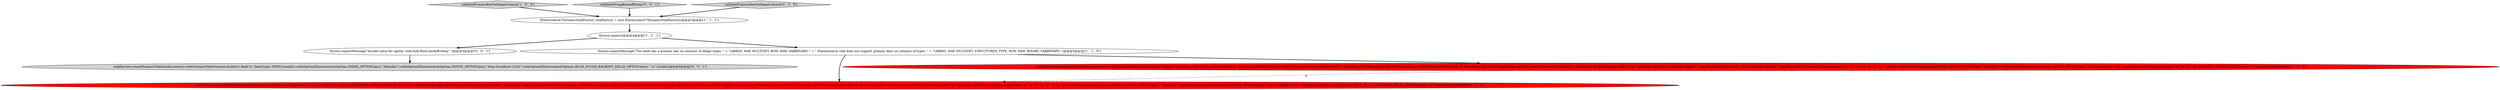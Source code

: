 digraph {
7 [style = filled, label = "thrown.expectMessage(\"Invalid value for option 'sink.bulk-flush.backoff.delay'.\")@@@5@@@['0', '0', '1']", fillcolor = white, shape = ellipse image = "AAA0AAABBB3BBB"];
1 [style = filled, label = "Elasticsearch7DynamicSinkFactory sinkFactory = new Elasticsearch7DynamicSinkFactory()@@@3@@@['1', '1', '1']", fillcolor = white, shape = ellipse image = "AAA0AAABBB1BBB"];
4 [style = filled, label = "validatePrimaryKeyOnIllegalColumn['1', '0', '0']", fillcolor = lightgray, shape = diamond image = "AAA0AAABBB1BBB"];
8 [style = filled, label = "sinkFactory.createDynamicTableSink(context().withSchema(TableSchema.builder().field(\"a\",DataTypes.TIME()).build()).withOption(ElasticsearchOptions.INDEX_OPTION.key(),\"MyIndex\").withOption(ElasticsearchOptions.HOSTS_OPTION.key(),\"http://localhost:1234\").withOption(ElasticsearchOptions.BULK_FLUSH_BACKOFF_DELAY_OPTION.key(),\"-1s\").build())@@@6@@@['0', '0', '1']", fillcolor = lightgray, shape = ellipse image = "AAA0AAABBB3BBB"];
9 [style = filled, label = "validateWrongBackoffDelay['0', '0', '1']", fillcolor = lightgray, shape = diamond image = "AAA0AAABBB3BBB"];
6 [style = filled, label = "validatePrimaryKeyOnIllegalColumn['0', '1', '0']", fillcolor = lightgray, shape = diamond image = "AAA0AAABBB2BBB"];
0 [style = filled, label = "thrown.expect()@@@4@@@['1', '1', '1']", fillcolor = white, shape = ellipse image = "AAA0AAABBB1BBB"];
3 [style = filled, label = "thrown.expectMessage(\"The table has a primary key on columns of illegal types: \" + \"(ARRAY, MAP, MULTISET, ROW, RAW, VARBINARY(.\" + \" Elasticsearch sink does not support primary keys on columns of types: \" + \"(ARRAY, MAP, MULTISET, STRUCTURED_TYPE, ROW, RAW, BINARY, VARBINARY(.\")@@@5@@@['1', '1', '0']", fillcolor = white, shape = ellipse image = "AAA0AAABBB1BBB"];
5 [style = filled, label = "sinkFactory.createDynamicTableSink(context().withSchema(TableSchema.builder().field(\"a\",DataTypes.BIGINT().notNull()).field(\"b\",DataTypes.ARRAY(DataTypes.BIGINT().notNull()).notNull()).field(\"c\",DataTypes.MAP(DataTypes.BIGINT(),DataTypes.STRING()).notNull()).field(\"d\",DataTypes.MULTISET(DataTypes.BIGINT().notNull()).notNull()).field(\"e\",DataTypes.ROW(DataTypes.FIELD(\"a\",DataTypes.BIGINT())).notNull()).field(\"f\",DataTypes.RAW(,VoidSerializer.INSTANCE).notNull()).field(\"g\",DataTypes.BYTES().notNull()).primaryKey(\"a\",\"b\",\"c\",\"d\",\"e\",\"f\",\"g\").build()).withOption(ElasticsearchOptions.INDEX_OPTION.key(),\"MyIndex\").withOption(ElasticsearchOptions.HOSTS_OPTION.key(),\"http://localhost:1234\").withOption(ElasticsearchOptions.BULK_FLUSH_BACKOFF_DELAY_OPTION.key(),\"1s\").build())@@@6@@@['0', '1', '0']", fillcolor = red, shape = ellipse image = "AAA1AAABBB2BBB"];
2 [style = filled, label = "sinkFactory.createDynamicTableSink(context().withSchema(TableSchema.builder().field(\"a\",DataTypes.BIGINT().notNull()).field(\"b\",DataTypes.ARRAY(DataTypes.BIGINT().notNull()).notNull()).field(\"c\",DataTypes.MAP(DataTypes.BIGINT(),DataTypes.STRING()).notNull()).field(\"d\",DataTypes.MULTISET(DataTypes.BIGINT().notNull()).notNull()).field(\"e\",DataTypes.ROW(DataTypes.FIELD(\"a\",DataTypes.BIGINT())).notNull()).field(\"f\",DataTypes.RAW(Types.BIG_INT).notNull()).field(\"g\",DataTypes.BYTES().notNull()).primaryKey(\"a\",\"b\",\"c\",\"d\",\"e\",\"f\",\"g\").build()).withOption(ElasticsearchOptions.INDEX_OPTION.key(),\"MyIndex\").withOption(ElasticsearchOptions.HOSTS_OPTION.key(),\"http://localhost:1234\").withOption(ElasticsearchOptions.BULK_FLUSH_BACKOFF_DELAY_OPTION.key(),\"1s\").build())@@@6@@@['1', '0', '0']", fillcolor = red, shape = ellipse image = "AAA1AAABBB1BBB"];
0->3 [style = bold, label=""];
6->1 [style = bold, label=""];
2->5 [style = dashed, label="0"];
3->5 [style = bold, label=""];
4->1 [style = bold, label=""];
1->0 [style = bold, label=""];
3->2 [style = bold, label=""];
9->1 [style = bold, label=""];
7->8 [style = bold, label=""];
0->7 [style = bold, label=""];
}

